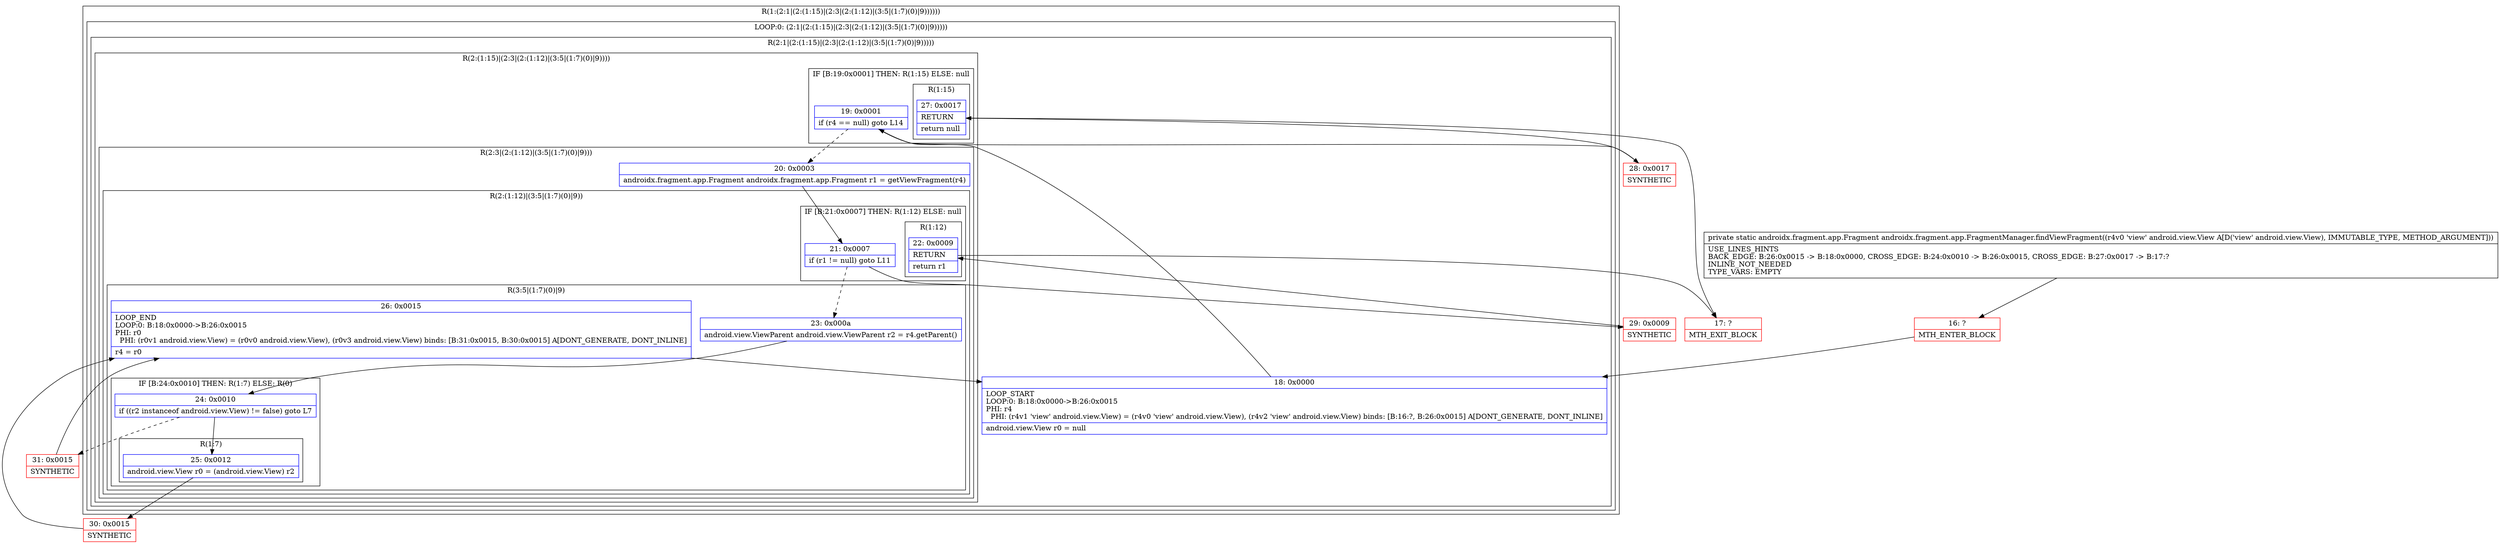 digraph "CFG forandroidx.fragment.app.FragmentManager.findViewFragment(Landroid\/view\/View;)Landroidx\/fragment\/app\/Fragment;" {
subgraph cluster_Region_997977676 {
label = "R(1:(2:1|(2:(1:15)|(2:3|(2:(1:12)|(3:5|(1:7)(0)|9))))))";
node [shape=record,color=blue];
subgraph cluster_LoopRegion_2015805603 {
label = "LOOP:0: (2:1|(2:(1:15)|(2:3|(2:(1:12)|(3:5|(1:7)(0)|9)))))";
node [shape=record,color=blue];
subgraph cluster_Region_1055911380 {
label = "R(2:1|(2:(1:15)|(2:3|(2:(1:12)|(3:5|(1:7)(0)|9)))))";
node [shape=record,color=blue];
Node_18 [shape=record,label="{18\:\ 0x0000|LOOP_START\lLOOP:0: B:18:0x0000\-\>B:26:0x0015\lPHI: r4 \l  PHI: (r4v1 'view' android.view.View) = (r4v0 'view' android.view.View), (r4v2 'view' android.view.View) binds: [B:16:?, B:26:0x0015] A[DONT_GENERATE, DONT_INLINE]\l|android.view.View r0 = null\l}"];
subgraph cluster_Region_2103191828 {
label = "R(2:(1:15)|(2:3|(2:(1:12)|(3:5|(1:7)(0)|9))))";
node [shape=record,color=blue];
subgraph cluster_IfRegion_1486000738 {
label = "IF [B:19:0x0001] THEN: R(1:15) ELSE: null";
node [shape=record,color=blue];
Node_19 [shape=record,label="{19\:\ 0x0001|if (r4 == null) goto L14\l}"];
subgraph cluster_Region_1023348402 {
label = "R(1:15)";
node [shape=record,color=blue];
Node_27 [shape=record,label="{27\:\ 0x0017|RETURN\l|return null\l}"];
}
}
subgraph cluster_Region_824809694 {
label = "R(2:3|(2:(1:12)|(3:5|(1:7)(0)|9)))";
node [shape=record,color=blue];
Node_20 [shape=record,label="{20\:\ 0x0003|androidx.fragment.app.Fragment androidx.fragment.app.Fragment r1 = getViewFragment(r4)\l}"];
subgraph cluster_Region_1922228822 {
label = "R(2:(1:12)|(3:5|(1:7)(0)|9))";
node [shape=record,color=blue];
subgraph cluster_IfRegion_1885950562 {
label = "IF [B:21:0x0007] THEN: R(1:12) ELSE: null";
node [shape=record,color=blue];
Node_21 [shape=record,label="{21\:\ 0x0007|if (r1 != null) goto L11\l}"];
subgraph cluster_Region_745218644 {
label = "R(1:12)";
node [shape=record,color=blue];
Node_22 [shape=record,label="{22\:\ 0x0009|RETURN\l|return r1\l}"];
}
}
subgraph cluster_Region_240387680 {
label = "R(3:5|(1:7)(0)|9)";
node [shape=record,color=blue];
Node_23 [shape=record,label="{23\:\ 0x000a|android.view.ViewParent android.view.ViewParent r2 = r4.getParent()\l}"];
subgraph cluster_IfRegion_44189375 {
label = "IF [B:24:0x0010] THEN: R(1:7) ELSE: R(0)";
node [shape=record,color=blue];
Node_24 [shape=record,label="{24\:\ 0x0010|if ((r2 instanceof android.view.View) != false) goto L7\l}"];
subgraph cluster_Region_194701451 {
label = "R(1:7)";
node [shape=record,color=blue];
Node_25 [shape=record,label="{25\:\ 0x0012|android.view.View r0 = (android.view.View) r2\l}"];
}
subgraph cluster_Region_1855611289 {
label = "R(0)";
node [shape=record,color=blue];
}
}
Node_26 [shape=record,label="{26\:\ 0x0015|LOOP_END\lLOOP:0: B:18:0x0000\-\>B:26:0x0015\lPHI: r0 \l  PHI: (r0v1 android.view.View) = (r0v0 android.view.View), (r0v3 android.view.View) binds: [B:31:0x0015, B:30:0x0015] A[DONT_GENERATE, DONT_INLINE]\l|r4 = r0\l}"];
}
}
}
}
}
}
}
Node_16 [shape=record,color=red,label="{16\:\ ?|MTH_ENTER_BLOCK\l}"];
Node_30 [shape=record,color=red,label="{30\:\ 0x0015|SYNTHETIC\l}"];
Node_31 [shape=record,color=red,label="{31\:\ 0x0015|SYNTHETIC\l}"];
Node_29 [shape=record,color=red,label="{29\:\ 0x0009|SYNTHETIC\l}"];
Node_17 [shape=record,color=red,label="{17\:\ ?|MTH_EXIT_BLOCK\l}"];
Node_28 [shape=record,color=red,label="{28\:\ 0x0017|SYNTHETIC\l}"];
MethodNode[shape=record,label="{private static androidx.fragment.app.Fragment androidx.fragment.app.FragmentManager.findViewFragment((r4v0 'view' android.view.View A[D('view' android.view.View), IMMUTABLE_TYPE, METHOD_ARGUMENT]))  | USE_LINES_HINTS\lBACK_EDGE: B:26:0x0015 \-\> B:18:0x0000, CROSS_EDGE: B:24:0x0010 \-\> B:26:0x0015, CROSS_EDGE: B:27:0x0017 \-\> B:17:?\lINLINE_NOT_NEEDED\lTYPE_VARS: EMPTY\l}"];
MethodNode -> Node_16;Node_18 -> Node_19;
Node_19 -> Node_20[style=dashed];
Node_19 -> Node_28;
Node_27 -> Node_17;
Node_20 -> Node_21;
Node_21 -> Node_23[style=dashed];
Node_21 -> Node_29;
Node_22 -> Node_17;
Node_23 -> Node_24;
Node_24 -> Node_25;
Node_24 -> Node_31[style=dashed];
Node_25 -> Node_30;
Node_26 -> Node_18;
Node_16 -> Node_18;
Node_30 -> Node_26;
Node_31 -> Node_26;
Node_29 -> Node_22;
Node_28 -> Node_27;
}

